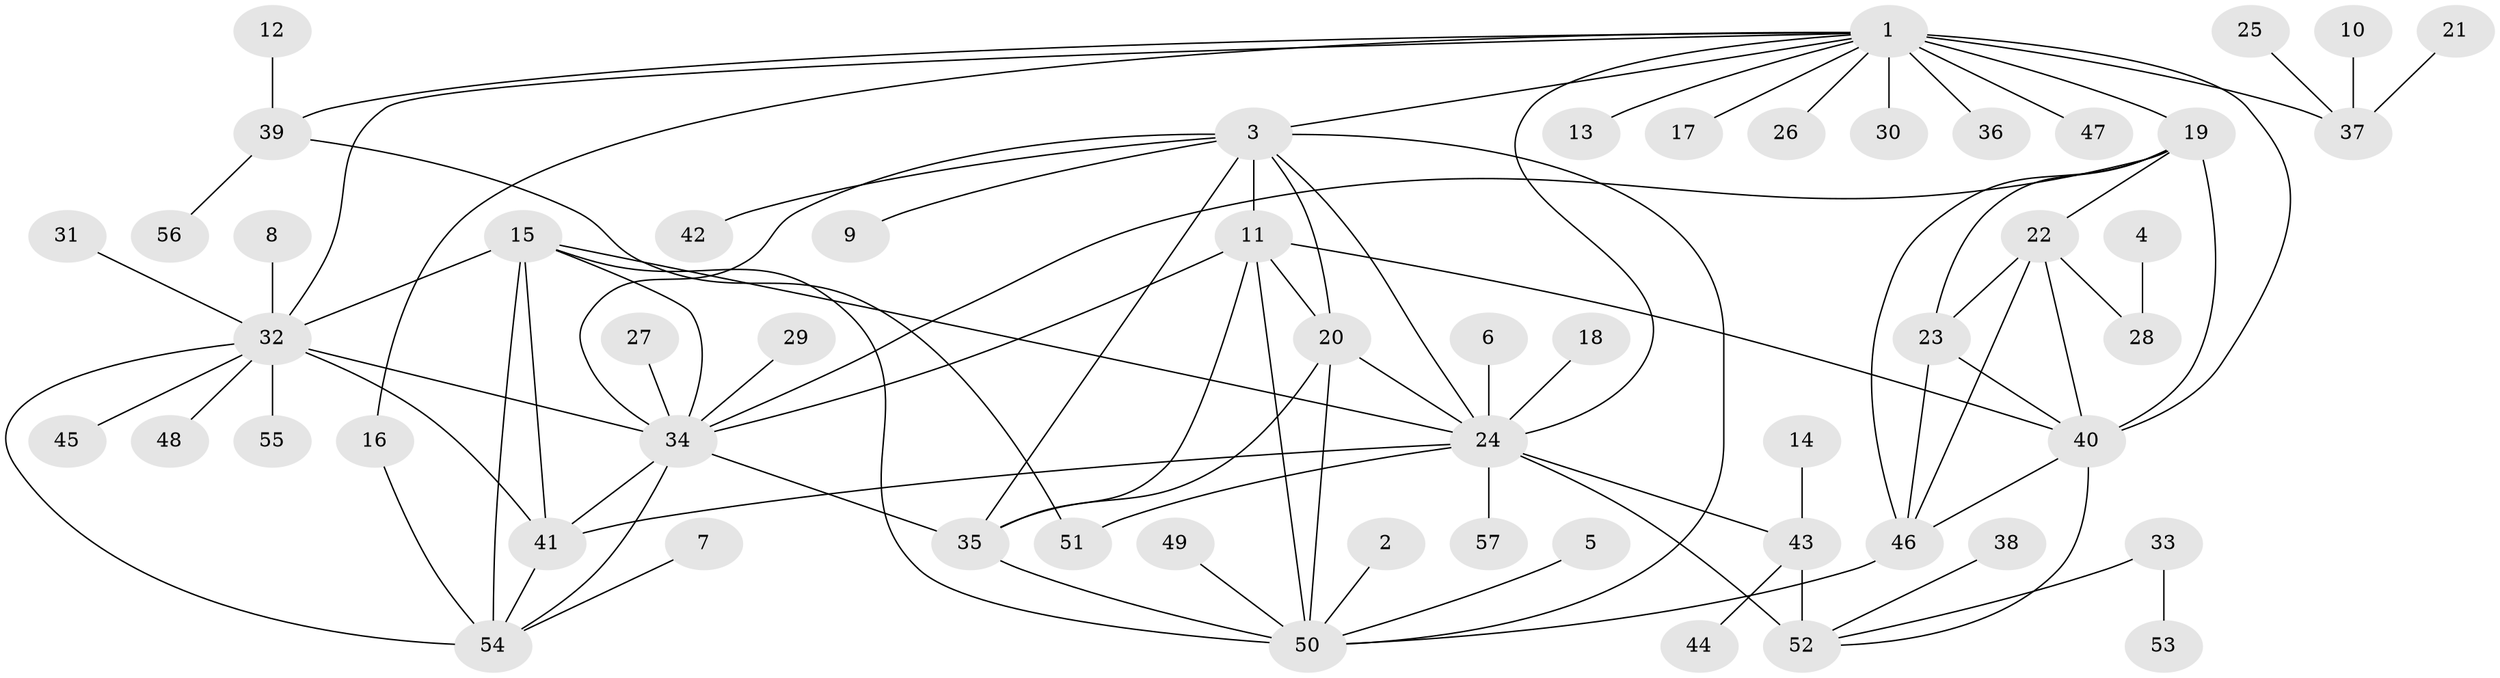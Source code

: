 // original degree distribution, {6: 0.05263157894736842, 8: 0.043859649122807015, 5: 0.043859649122807015, 10: 0.03508771929824561, 14: 0.008771929824561403, 7: 0.03508771929824561, 12: 0.008771929824561403, 1: 0.5526315789473685, 2: 0.15789473684210525, 4: 0.008771929824561403, 3: 0.05263157894736842}
// Generated by graph-tools (version 1.1) at 2025/50/03/09/25 03:50:38]
// undirected, 57 vertices, 90 edges
graph export_dot {
graph [start="1"]
  node [color=gray90,style=filled];
  1;
  2;
  3;
  4;
  5;
  6;
  7;
  8;
  9;
  10;
  11;
  12;
  13;
  14;
  15;
  16;
  17;
  18;
  19;
  20;
  21;
  22;
  23;
  24;
  25;
  26;
  27;
  28;
  29;
  30;
  31;
  32;
  33;
  34;
  35;
  36;
  37;
  38;
  39;
  40;
  41;
  42;
  43;
  44;
  45;
  46;
  47;
  48;
  49;
  50;
  51;
  52;
  53;
  54;
  55;
  56;
  57;
  1 -- 3 [weight=1.0];
  1 -- 13 [weight=1.0];
  1 -- 16 [weight=1.0];
  1 -- 17 [weight=1.0];
  1 -- 19 [weight=1.0];
  1 -- 24 [weight=1.0];
  1 -- 26 [weight=1.0];
  1 -- 30 [weight=1.0];
  1 -- 32 [weight=1.0];
  1 -- 36 [weight=1.0];
  1 -- 37 [weight=4.0];
  1 -- 39 [weight=1.0];
  1 -- 40 [weight=1.0];
  1 -- 47 [weight=1.0];
  2 -- 50 [weight=1.0];
  3 -- 9 [weight=1.0];
  3 -- 11 [weight=1.0];
  3 -- 20 [weight=1.0];
  3 -- 24 [weight=1.0];
  3 -- 34 [weight=1.0];
  3 -- 35 [weight=1.0];
  3 -- 42 [weight=1.0];
  3 -- 50 [weight=1.0];
  4 -- 28 [weight=1.0];
  5 -- 50 [weight=1.0];
  6 -- 24 [weight=1.0];
  7 -- 54 [weight=1.0];
  8 -- 32 [weight=1.0];
  10 -- 37 [weight=1.0];
  11 -- 20 [weight=1.0];
  11 -- 34 [weight=1.0];
  11 -- 35 [weight=1.0];
  11 -- 40 [weight=1.0];
  11 -- 50 [weight=1.0];
  12 -- 39 [weight=1.0];
  14 -- 43 [weight=1.0];
  15 -- 24 [weight=1.0];
  15 -- 32 [weight=1.0];
  15 -- 34 [weight=1.0];
  15 -- 41 [weight=1.0];
  15 -- 50 [weight=1.0];
  15 -- 54 [weight=1.0];
  16 -- 54 [weight=1.0];
  18 -- 24 [weight=1.0];
  19 -- 22 [weight=1.0];
  19 -- 23 [weight=1.0];
  19 -- 34 [weight=1.0];
  19 -- 40 [weight=1.0];
  19 -- 46 [weight=1.0];
  20 -- 24 [weight=1.0];
  20 -- 35 [weight=1.0];
  20 -- 50 [weight=1.0];
  21 -- 37 [weight=1.0];
  22 -- 23 [weight=1.0];
  22 -- 28 [weight=1.0];
  22 -- 40 [weight=1.0];
  22 -- 46 [weight=1.0];
  23 -- 40 [weight=1.0];
  23 -- 46 [weight=1.0];
  24 -- 41 [weight=1.0];
  24 -- 43 [weight=2.0];
  24 -- 51 [weight=1.0];
  24 -- 52 [weight=2.0];
  24 -- 57 [weight=1.0];
  25 -- 37 [weight=1.0];
  27 -- 34 [weight=1.0];
  29 -- 34 [weight=1.0];
  31 -- 32 [weight=1.0];
  32 -- 34 [weight=1.0];
  32 -- 41 [weight=1.0];
  32 -- 45 [weight=1.0];
  32 -- 48 [weight=1.0];
  32 -- 54 [weight=1.0];
  32 -- 55 [weight=1.0];
  33 -- 52 [weight=1.0];
  33 -- 53 [weight=1.0];
  34 -- 35 [weight=1.0];
  34 -- 41 [weight=1.0];
  34 -- 54 [weight=1.0];
  35 -- 50 [weight=1.0];
  38 -- 52 [weight=1.0];
  39 -- 51 [weight=1.0];
  39 -- 56 [weight=1.0];
  40 -- 46 [weight=1.0];
  40 -- 52 [weight=1.0];
  41 -- 54 [weight=1.0];
  43 -- 44 [weight=1.0];
  43 -- 52 [weight=4.0];
  46 -- 50 [weight=1.0];
  49 -- 50 [weight=1.0];
}
